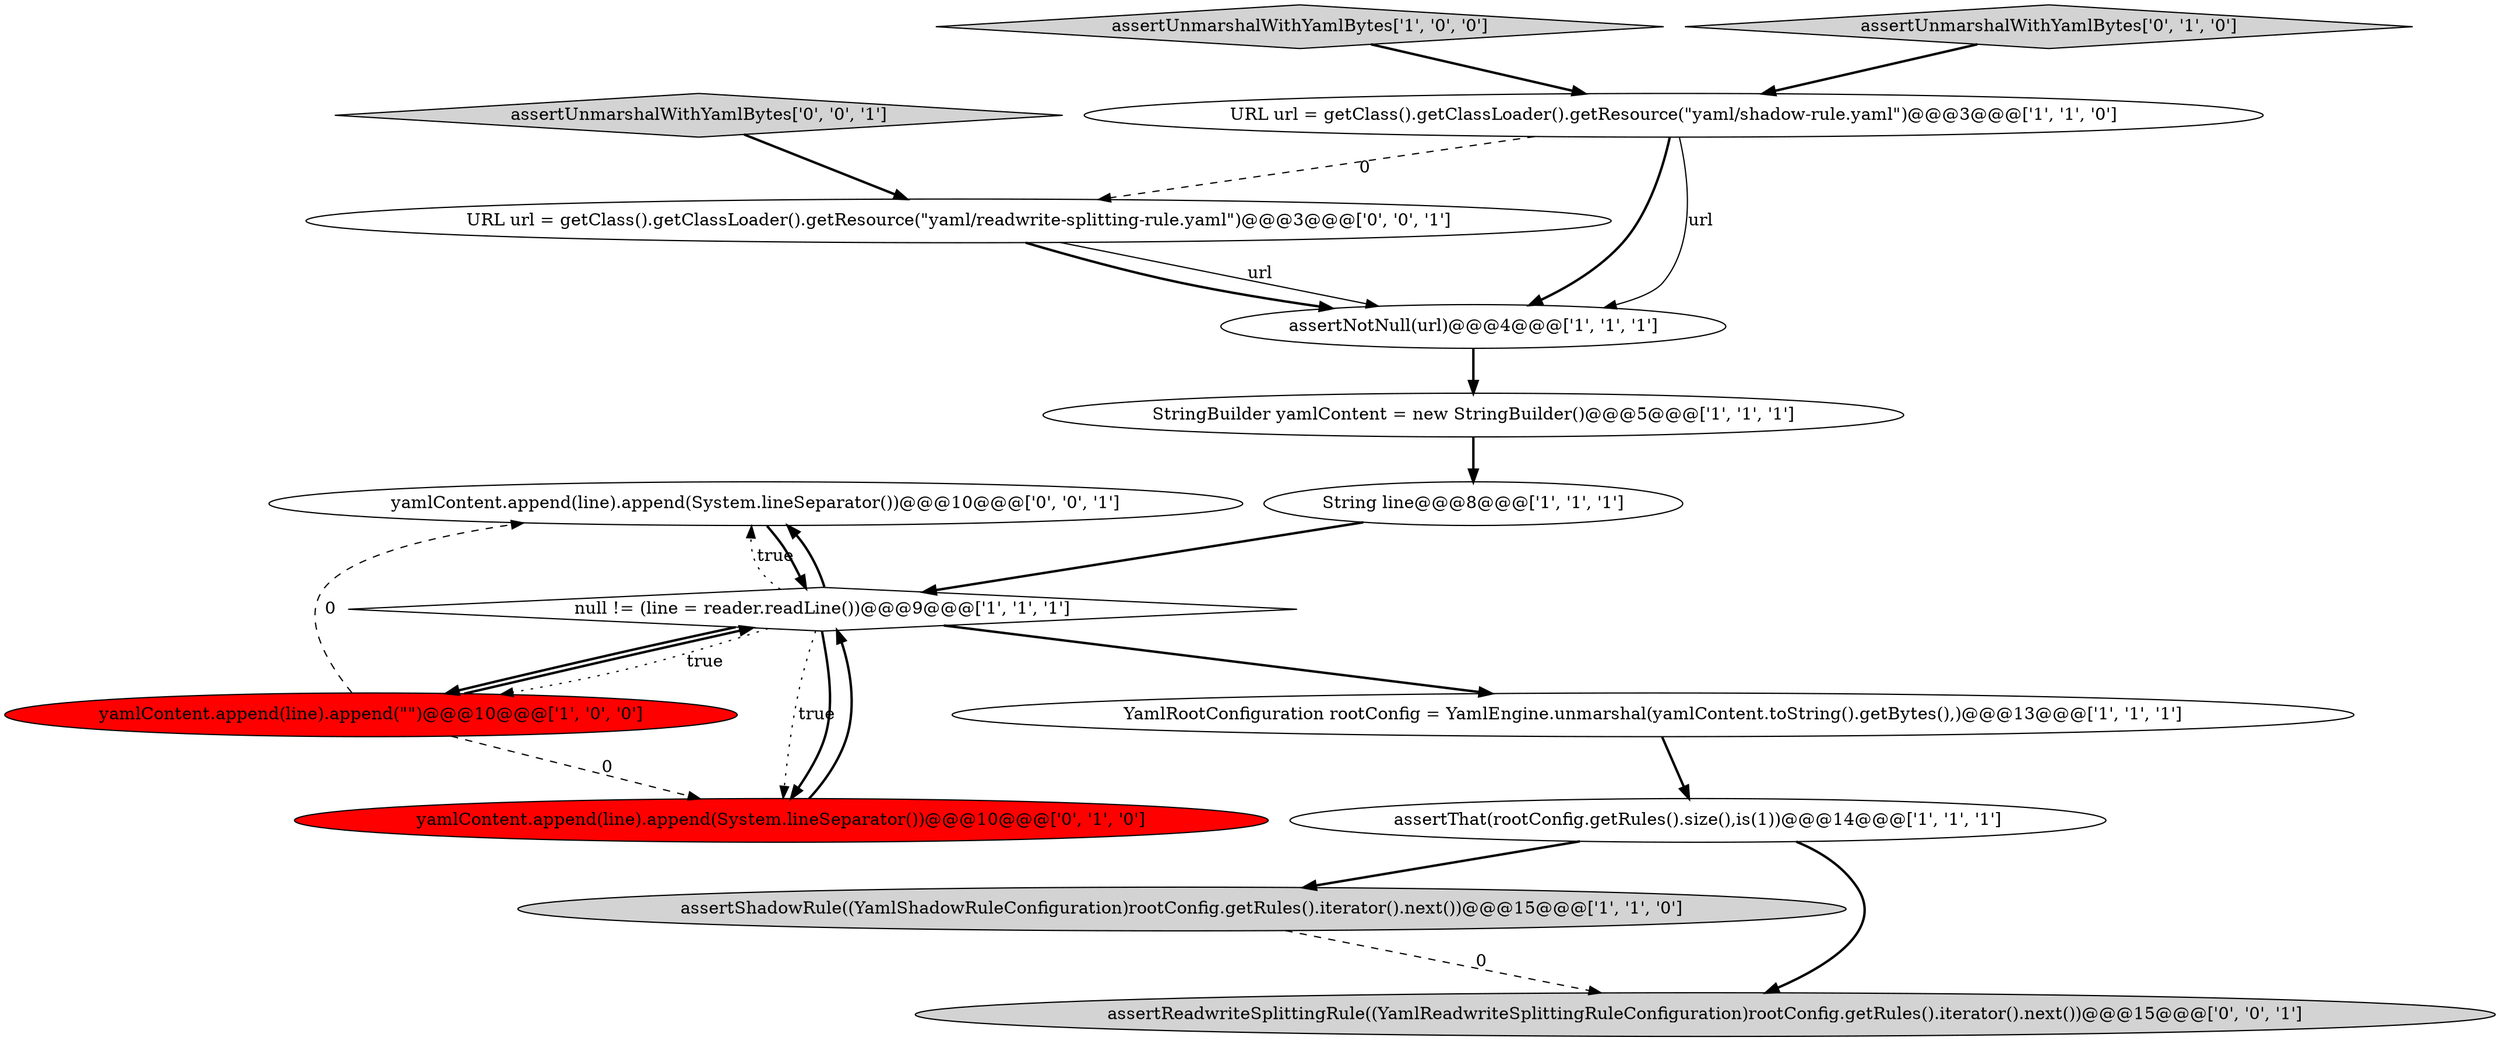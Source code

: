 digraph {
13 [style = filled, label = "yamlContent.append(line).append(System.lineSeparator())@@@10@@@['0', '0', '1']", fillcolor = white, shape = ellipse image = "AAA0AAABBB3BBB"];
4 [style = filled, label = "null != (line = reader.readLine())@@@9@@@['1', '1', '1']", fillcolor = white, shape = diamond image = "AAA0AAABBB1BBB"];
5 [style = filled, label = "assertUnmarshalWithYamlBytes['1', '0', '0']", fillcolor = lightgray, shape = diamond image = "AAA0AAABBB1BBB"];
8 [style = filled, label = "assertNotNull(url)@@@4@@@['1', '1', '1']", fillcolor = white, shape = ellipse image = "AAA0AAABBB1BBB"];
1 [style = filled, label = "assertShadowRule((YamlShadowRuleConfiguration)rootConfig.getRules().iterator().next())@@@15@@@['1', '1', '0']", fillcolor = lightgray, shape = ellipse image = "AAA0AAABBB1BBB"];
14 [style = filled, label = "URL url = getClass().getClassLoader().getResource(\"yaml/readwrite-splitting-rule.yaml\")@@@3@@@['0', '0', '1']", fillcolor = white, shape = ellipse image = "AAA0AAABBB3BBB"];
6 [style = filled, label = "assertThat(rootConfig.getRules().size(),is(1))@@@14@@@['1', '1', '1']", fillcolor = white, shape = ellipse image = "AAA0AAABBB1BBB"];
2 [style = filled, label = "String line@@@8@@@['1', '1', '1']", fillcolor = white, shape = ellipse image = "AAA0AAABBB1BBB"];
9 [style = filled, label = "YamlRootConfiguration rootConfig = YamlEngine.unmarshal(yamlContent.toString().getBytes(),)@@@13@@@['1', '1', '1']", fillcolor = white, shape = ellipse image = "AAA0AAABBB1BBB"];
10 [style = filled, label = "assertUnmarshalWithYamlBytes['0', '1', '0']", fillcolor = lightgray, shape = diamond image = "AAA0AAABBB2BBB"];
3 [style = filled, label = "yamlContent.append(line).append(\"\")@@@10@@@['1', '0', '0']", fillcolor = red, shape = ellipse image = "AAA1AAABBB1BBB"];
11 [style = filled, label = "yamlContent.append(line).append(System.lineSeparator())@@@10@@@['0', '1', '0']", fillcolor = red, shape = ellipse image = "AAA1AAABBB2BBB"];
12 [style = filled, label = "assertReadwriteSplittingRule((YamlReadwriteSplittingRuleConfiguration)rootConfig.getRules().iterator().next())@@@15@@@['0', '0', '1']", fillcolor = lightgray, shape = ellipse image = "AAA0AAABBB3BBB"];
7 [style = filled, label = "StringBuilder yamlContent = new StringBuilder()@@@5@@@['1', '1', '1']", fillcolor = white, shape = ellipse image = "AAA0AAABBB1BBB"];
0 [style = filled, label = "URL url = getClass().getClassLoader().getResource(\"yaml/shadow-rule.yaml\")@@@3@@@['1', '1', '0']", fillcolor = white, shape = ellipse image = "AAA0AAABBB1BBB"];
15 [style = filled, label = "assertUnmarshalWithYamlBytes['0', '0', '1']", fillcolor = lightgray, shape = diamond image = "AAA0AAABBB3BBB"];
4->9 [style = bold, label=""];
4->3 [style = bold, label=""];
14->8 [style = solid, label="url"];
15->14 [style = bold, label=""];
11->4 [style = bold, label=""];
4->13 [style = bold, label=""];
4->11 [style = dotted, label="true"];
3->13 [style = dashed, label="0"];
2->4 [style = bold, label=""];
3->4 [style = bold, label=""];
8->7 [style = bold, label=""];
9->6 [style = bold, label=""];
0->8 [style = solid, label="url"];
0->14 [style = dashed, label="0"];
4->13 [style = dotted, label="true"];
6->1 [style = bold, label=""];
1->12 [style = dashed, label="0"];
4->3 [style = dotted, label="true"];
5->0 [style = bold, label=""];
7->2 [style = bold, label=""];
10->0 [style = bold, label=""];
0->8 [style = bold, label=""];
14->8 [style = bold, label=""];
4->11 [style = bold, label=""];
3->11 [style = dashed, label="0"];
13->4 [style = bold, label=""];
6->12 [style = bold, label=""];
}
